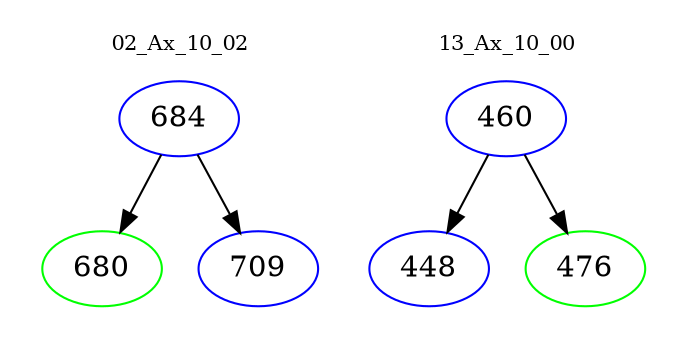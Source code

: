 digraph{
subgraph cluster_0 {
color = white
label = "02_Ax_10_02";
fontsize=10;
T0_684 [label="684", color="blue"]
T0_684 -> T0_680 [color="black"]
T0_680 [label="680", color="green"]
T0_684 -> T0_709 [color="black"]
T0_709 [label="709", color="blue"]
}
subgraph cluster_1 {
color = white
label = "13_Ax_10_00";
fontsize=10;
T1_460 [label="460", color="blue"]
T1_460 -> T1_448 [color="black"]
T1_448 [label="448", color="blue"]
T1_460 -> T1_476 [color="black"]
T1_476 [label="476", color="green"]
}
}
